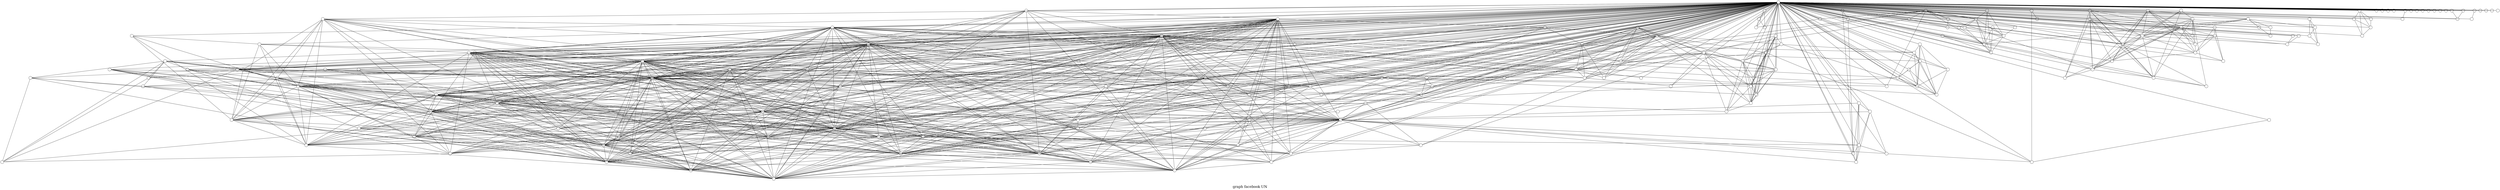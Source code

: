 /*****
graph facebook UN
*****/

graph G {
  graph [splines=false overlap=false]
  node  [shape=ellipse, width=0.3, height=0.3, label=""]
  0 ;
  1 ;
  2 ;
  3 ;
  4 ;
  5 ;
  6 ;
  7 ;
  8 ;
  9 ;
  10 ;
  11 ;
  12 ;
  13 ;
  14 ;
  15 ;
  16 ;
  17 ;
  18 ;
  19 ;
  20 ;
  21 ;
  22 ;
  23 ;
  24 ;
  25 ;
  26 ;
  27 ;
  28 ;
  29 ;
  30 ;
  31 ;
  32 ;
  33 ;
  34 ;
  35 ;
  36 ;
  37 ;
  38 ;
  39 ;
  40 ;
  41 ;
  42 ;
  43 ;
  44 ;
  45 ;
  46 ;
  47 ;
  48 ;
  49 ;
  50 ;
  51 ;
  52 ;
  53 ;
  54 ;
  55 ;
  56 ;
  57 ;
  58 ;
  59 ;
  60 ;
  61 ;
  62 ;
  63 ;
  64 ;
  65 ;
  66 ;
  67 ;
  68 ;
  69 ;
  70 ;
  71 ;
  72 ;
  73 ;
  74 ;
  75 ;
  76 ;
  77 ;
  78 ;
  79 ;
  80 ;
  81 ;
  82 ;
  83 ;
  84 ;
  85 ;
  86 ;
  87 ;
  88 ;
  89 ;
  90 ;
  91 ;
  92 ;
  93 ;
  94 ;
  95 ;
  96 ;
  97 ;
  98 ;
  99 ;
  100 ;
  101 ;
  102 ;
  103 ;
  104 ;
  105 ;
  106 ;
  107 ;
  108 ;
  109 ;
  110 ;
  111 ;
  112 ;
  113 ;
  114 ;
  115 ;
  116 ;
  117 ;
  118 ;
  119 ;
  120 ;
  121 ;
  122 ;
  123 ;
  124 ;
  125 ;
  126 ;
  127 ;
  128 ;
  129 ;
  130 ;
  131 ;
  132 ;
  133 ;
  134 ;
  135 ;
  136 ;
  137 ;
  138 ;
  139 ;
  140 ;
  141 ;
  142 ;
  143 ;
  144 ;
  145 ;
  146 ;
  147 ;
  148 ;
  149 ;
  150 ;
  151 ;
  152 ;
  153 ;
  154 ;
  155 ;
  156 ;
  157 ;
  158 ;
  159 ;
  160 ;
  161 ;
  162 ;
  163 ;
  164 ;
  165 ;
  166 ;
  167 ;
  168 ;
  169 ;
  170 ;
  171 ;
  172 ;
  173 ;
  174 ;
  175 ;
  176 ;
  177 ;
  178 ;
  179 ;
  180 ;
  181 ;
  182 ;
  183 ;
  184 ;
  185 ;
  186 ;
  187 ;
  188 ;
  189 ;
  190 ;
  191 ;
  192 ;
  193 ;
  194 ;
  195 ;
  196 ;
  197 ;
  198 ;
  199 ;
  200 ;
  0 -- 1;
  0 -- 2;
  0 -- 3;
  0 -- 4;
  0 -- 5;
  0 -- 6;
  0 -- 7;
  0 -- 8;
  0 -- 9;
  0 -- 10;
  0 -- 11;
  0 -- 12;
  0 -- 13;
  0 -- 14;
  0 -- 15;
  0 -- 16;
  0 -- 17;
  0 -- 18;
  0 -- 19;
  0 -- 20;
  0 -- 21;
  0 -- 22;
  0 -- 23;
  0 -- 24;
  0 -- 25;
  0 -- 26;
  0 -- 27;
  0 -- 28;
  0 -- 29;
  0 -- 30;
  0 -- 31;
  0 -- 32;
  0 -- 33;
  0 -- 34;
  0 -- 35;
  0 -- 36;
  0 -- 37;
  0 -- 38;
  0 -- 39;
  0 -- 40;
  0 -- 41;
  0 -- 42;
  0 -- 43;
  0 -- 44;
  0 -- 45;
  0 -- 46;
  0 -- 47;
  0 -- 48;
  0 -- 49;
  0 -- 50;
  0 -- 51;
  0 -- 52;
  0 -- 53;
  0 -- 54;
  0 -- 55;
  0 -- 56;
  0 -- 57;
  0 -- 58;
  0 -- 59;
  0 -- 60;
  0 -- 61;
  0 -- 62;
  0 -- 63;
  0 -- 64;
  0 -- 65;
  0 -- 66;
  0 -- 67;
  0 -- 68;
  0 -- 69;
  0 -- 70;
  0 -- 71;
  0 -- 72;
  0 -- 73;
  0 -- 74;
  0 -- 75;
  0 -- 76;
  0 -- 77;
  0 -- 78;
  0 -- 79;
  0 -- 80;
  0 -- 81;
  0 -- 82;
  0 -- 83;
  0 -- 84;
  0 -- 85;
  0 -- 86;
  0 -- 87;
  0 -- 88;
  0 -- 89;
  0 -- 90;
  0 -- 91;
  0 -- 92;
  0 -- 93;
  0 -- 94;
  0 -- 95;
  0 -- 96;
  0 -- 97;
  0 -- 98;
  0 -- 99;
  0 -- 100;
  0 -- 101;
  0 -- 102;
  0 -- 103;
  0 -- 104;
  0 -- 105;
  0 -- 106;
  0 -- 107;
  0 -- 108;
  0 -- 109;
  0 -- 110;
  0 -- 111;
  0 -- 112;
  0 -- 113;
  0 -- 114;
  0 -- 115;
  0 -- 116;
  0 -- 117;
  0 -- 118;
  0 -- 119;
  0 -- 120;
  0 -- 121;
  0 -- 122;
  0 -- 123;
  0 -- 124;
  0 -- 125;
  0 -- 126;
  0 -- 127;
  0 -- 128;
  0 -- 129;
  0 -- 130;
  0 -- 131;
  0 -- 132;
  0 -- 133;
  0 -- 134;
  0 -- 135;
  0 -- 136;
  0 -- 137;
  0 -- 138;
  0 -- 139;
  0 -- 140;
  0 -- 141;
  0 -- 142;
  0 -- 143;
  0 -- 144;
  0 -- 145;
  0 -- 146;
  0 -- 147;
  0 -- 148;
  0 -- 149;
  0 -- 150;
  0 -- 151;
  0 -- 152;
  0 -- 153;
  0 -- 154;
  0 -- 155;
  0 -- 156;
  0 -- 157;
  0 -- 158;
  0 -- 159;
  0 -- 160;
  0 -- 161;
  0 -- 162;
  0 -- 163;
  0 -- 164;
  0 -- 165;
  0 -- 166;
  0 -- 167;
  0 -- 168;
  0 -- 169;
  0 -- 170;
  0 -- 171;
  0 -- 172;
  0 -- 173;
  0 -- 174;
  0 -- 175;
  0 -- 176;
  0 -- 177;
  0 -- 178;
  0 -- 179;
  0 -- 180;
  0 -- 181;
  0 -- 182;
  0 -- 183;
  0 -- 184;
  0 -- 185;
  0 -- 186;
  0 -- 187;
  0 -- 188;
  0 -- 189;
  0 -- 190;
  0 -- 191;
  0 -- 192;
  0 -- 193;
  0 -- 194;
  0 -- 195;
  0 -- 196;
  0 -- 197;
  0 -- 198;
  0 -- 199;
  0 -- 200;
  1 -- 48;
  1 -- 53;
  1 -- 54;
  1 -- 73;
  1 -- 88;
  1 -- 92;
  1 -- 119;
  1 -- 126;
  1 -- 133;
  1 -- 194;
  2 -- 20;
  2 -- 115;
  2 -- 116;
  2 -- 149;
  3 -- 9;
  3 -- 25;
  3 -- 26;
  3 -- 67;
  3 -- 72;
  3 -- 85;
  3 -- 122;
  3 -- 142;
  3 -- 170;
  3 -- 188;
  3 -- 200;
  4 -- 78;
  4 -- 152;
  4 -- 181;
  4 -- 195;
  5 -- 87;
  5 -- 122;
  5 -- 156;
  5 -- 158;
  5 -- 169;
  5 -- 180;
  5 -- 187;
  6 -- 89;
  6 -- 95;
  6 -- 147;
  7 -- 22;
  7 -- 31;
  7 -- 38;
  7 -- 65;
  7 -- 87;
  7 -- 103;
  7 -- 129;
  7 -- 136;
  7 -- 168;
  8 -- 91;
  8 -- 110;
  8 -- 193;
  9 -- 21;
  9 -- 25;
  9 -- 26;
  9 -- 30;
  9 -- 56;
  9 -- 66;
  9 -- 67;
  9 -- 69;
  9 -- 72;
  9 -- 75;
  9 -- 79;
  9 -- 85;
  9 -- 105;
  9 -- 113;
  9 -- 119;
  9 -- 122;
  9 -- 128;
  9 -- 133;
  9 -- 134;
  9 -- 141;
  9 -- 142;
  9 -- 148;
  9 -- 156;
  9 -- 161;
  9 -- 169;
  9 -- 170;
  9 -- 176;
  9 -- 185;
  9 -- 186;
  9 -- 188;
  9 -- 199;
  9 -- 200;
  10 -- 67;
  10 -- 142;
  10 -- 169;
  10 -- 200;
  13 -- 21;
  13 -- 26;
  13 -- 56;
  13 -- 59;
  13 -- 65;
  13 -- 67;
  13 -- 82;
  13 -- 98;
  13 -- 109;
  13 -- 118;
  13 -- 119;
  13 -- 148;
  13 -- 172;
  13 -- 188;
  13 -- 199;
  14 -- 20;
  14 -- 28;
  14 -- 41;
  14 -- 115;
  14 -- 116;
  14 -- 144;
  14 -- 149;
  14 -- 151;
  16 -- 29;
  16 -- 82;
  16 -- 118;
  16 -- 172;
  17 -- 19;
  17 -- 41;
  17 -- 111;
  17 -- 115;
  17 -- 116;
  17 -- 137;
  17 -- 140;
  17 -- 144;
  19 -- 41;
  19 -- 89;
  19 -- 112;
  19 -- 115;
  19 -- 138;
  19 -- 174;
  19 -- 175;
  20 -- 41;
  20 -- 44;
  20 -- 111;
  20 -- 115;
  20 -- 149;
  20 -- 162;
  21 -- 25;
  21 -- 26;
  21 -- 31;
  21 -- 39;
  21 -- 40;
  21 -- 55;
  21 -- 56;
  21 -- 66;
  21 -- 67;
  21 -- 88;
  21 -- 98;
  21 -- 104;
  21 -- 105;
  21 -- 108;
  21 -- 109;
  21 -- 119;
  21 -- 121;
  21 -- 122;
  21 -- 123;
  21 -- 127;
  21 -- 134;
  21 -- 136;
  21 -- 142;
  21 -- 159;
  21 -- 161;
  21 -- 165;
  21 -- 169;
  21 -- 170;
  21 -- 184;
  21 -- 186;
  21 -- 188;
  21 -- 197;
  21 -- 200;
  22 -- 87;
  22 -- 158;
  22 -- 168;
  22 -- 185;
  23 -- 51;
  23 -- 61;
  23 -- 83;
  23 -- 99;
  23 -- 116;
  23 -- 124;
  23 -- 144;
  23 -- 155;
  23 -- 175;
  23 -- 190;
  24 -- 53;
  24 -- 57;
  24 -- 80;
  24 -- 92;
  24 -- 94;
  24 -- 101;
  24 -- 180;
  24 -- 187;
  24 -- 194;
  25 -- 26;
  25 -- 31;
  25 -- 39;
  25 -- 40;
  25 -- 51;
  25 -- 56;
  25 -- 65;
  25 -- 67;
  25 -- 69;
  25 -- 72;
  25 -- 73;
  25 -- 76;
  25 -- 79;
  25 -- 83;
  25 -- 84;
  25 -- 88;
  25 -- 94;
  25 -- 98;
  25 -- 103;
  25 -- 104;
  25 -- 105;
  25 -- 113;
  25 -- 119;
  25 -- 122;
  25 -- 130;
  25 -- 141;
  25 -- 148;
  25 -- 158;
  25 -- 169;
  25 -- 170;
  25 -- 176;
  25 -- 185;
  25 -- 186;
  25 -- 188;
  25 -- 199;
  25 -- 200;
  26 -- 40;
  26 -- 55;
  26 -- 56;
  26 -- 62;
  26 -- 66;
  26 -- 67;
  26 -- 69;
  26 -- 72;
  26 -- 79;
  26 -- 98;
  26 -- 104;
  26 -- 109;
  26 -- 113;
  26 -- 118;
  26 -- 119;
  26 -- 122;
  26 -- 123;
  26 -- 128;
  26 -- 133;
  26 -- 134;
  26 -- 141;
  26 -- 142;
  26 -- 158;
  26 -- 161;
  26 -- 169;
  26 -- 170;
  26 -- 172;
  26 -- 176;
  26 -- 185;
  26 -- 186;
  26 -- 188;
  26 -- 199;
  26 -- 200;
  27 -- 54;
  27 -- 119;
  28 -- 41;
  28 -- 115;
  28 -- 116;
  28 -- 140;
  28 -- 144;
  28 -- 149;
  28 -- 151;
  29 -- 40;
  29 -- 82;
  29 -- 106;
  29 -- 118;
  29 -- 172;
  30 -- 48;
  30 -- 56;
  30 -- 73;
  30 -- 178;
  30 -- 188;
  30 -- 200;
  31 -- 51;
  31 -- 67;
  31 -- 83;
  31 -- 84;
  31 -- 109;
  31 -- 122;
  31 -- 129;
  31 -- 142;
  31 -- 168;
  31 -- 200;
  32 -- 93;
  32 -- 137;
  32 -- 167;
  33 -- 42;
  34 -- 173;
  35 -- 143;
  36 -- 108;
  36 -- 127;
  36 -- 135;
  36 -- 184;
  36 -- 197;
  38 -- 117;
  38 -- 141;
  38 -- 178;
  39 -- 69;
  39 -- 105;
  39 -- 119;
  39 -- 121;
  39 -- 141;
  39 -- 161;
  39 -- 165;
  39 -- 200;
  40 -- 56;
  40 -- 67;
  40 -- 72;
  40 -- 77;
  40 -- 113;
  40 -- 132;
  40 -- 133;
  40 -- 141;
  40 -- 142;
  40 -- 158;
  40 -- 169;
  40 -- 172;
  40 -- 199;
  40 -- 200;
  41 -- 44;
  41 -- 93;
  41 -- 111;
  41 -- 115;
  41 -- 116;
  41 -- 137;
  41 -- 140;
  41 -- 144;
  41 -- 151;
  44 -- 111;
  45 -- 67;
  45 -- 104;
  45 -- 122;
  45 -- 132;
  45 -- 142;
  45 -- 186;
  45 -- 200;
  46 -- 143;
  46 -- 175;
  46 -- 177;
  48 -- 53;
  48 -- 54;
  48 -- 57;
  48 -- 73;
  48 -- 80;
  48 -- 88;
  48 -- 119;
  48 -- 126;
  48 -- 130;
  48 -- 180;
  48 -- 199;
  49 -- 192;
  50 -- 109;
  50 -- 113;
  50 -- 119;
  50 -- 146;
  50 -- 148;
  51 -- 83;
  51 -- 84;
  52 -- 192;
  53 -- 54;
  53 -- 88;
  53 -- 92;
  53 -- 94;
  53 -- 101;
  53 -- 130;
  53 -- 146;
  53 -- 180;
  53 -- 191;
  53 -- 194;
  53 -- 196;
  54 -- 119;
  55 -- 56;
  55 -- 67;
  55 -- 104;
  55 -- 122;
  55 -- 123;
  55 -- 170;
  55 -- 185;
  55 -- 186;
  55 -- 200;
  56 -- 59;
  56 -- 60;
  56 -- 62;
  56 -- 63;
  56 -- 66;
  56 -- 67;
  56 -- 72;
  56 -- 75;
  56 -- 82;
  56 -- 88;
  56 -- 98;
  56 -- 103;
  56 -- 104;
  56 -- 109;
  56 -- 113;
  56 -- 118;
  56 -- 119;
  56 -- 122;
  56 -- 128;
  56 -- 132;
  56 -- 134;
  56 -- 136;
  56 -- 141;
  56 -- 142;
  56 -- 161;
  56 -- 169;
  56 -- 170;
  56 -- 172;
  56 -- 185;
  56 -- 186;
  56 -- 188;
  56 -- 199;
  56 -- 200;
  57 -- 80;
  57 -- 92;
  57 -- 108;
  57 -- 184;
  58 -- 107;
  58 -- 171;
  59 -- 82;
  59 -- 98;
  59 -- 118;
  59 -- 172;
  59 -- 186;
  60 -- 158;
  61 -- 193;
  62 -- 67;
  62 -- 96;
  62 -- 98;
  62 -- 122;
  62 -- 130;
  62 -- 133;
  62 -- 141;
  62 -- 142;
  62 -- 161;
  62 -- 170;
  62 -- 186;
  62 -- 199;
  62 -- 200;
  64 -- 100;
  64 -- 119;
  64 -- 150;
  64 -- 171;
  64 -- 189;
  65 -- 82;
  65 -- 118;
  66 -- 67;
  66 -- 113;
  66 -- 122;
  66 -- 134;
  66 -- 142;
  67 -- 69;
  67 -- 72;
  67 -- 75;
  67 -- 79;
  67 -- 82;
  67 -- 98;
  67 -- 104;
  67 -- 109;
  67 -- 113;
  67 -- 118;
  67 -- 119;
  67 -- 122;
  67 -- 123;
  67 -- 128;
  67 -- 134;
  67 -- 136;
  67 -- 141;
  67 -- 142;
  67 -- 156;
  67 -- 158;
  67 -- 161;
  67 -- 169;
  67 -- 170;
  67 -- 185;
  67 -- 186;
  67 -- 188;
  67 -- 196;
  67 -- 199;
  67 -- 200;
  68 -- 99;
  68 -- 143;
  68 -- 175;
  68 -- 177;
  69 -- 105;
  69 -- 121;
  72 -- 113;
  72 -- 132;
  72 -- 141;
  72 -- 165;
  72 -- 172;
  72 -- 199;
  72 -- 200;
  73 -- 88;
  73 -- 126;
  73 -- 130;
  75 -- 85;
  75 -- 170;
  75 -- 188;
  75 -- 200;
  77 -- 117;
  78 -- 181;
  78 -- 195;
  79 -- 119;
  79 -- 185;
  79 -- 188;
  79 -- 200;
  80 -- 88;
  80 -- 92;
  80 -- 94;
  80 -- 101;
  80 -- 173;
  80 -- 180;
  80 -- 187;
  80 -- 194;
  82 -- 84;
  82 -- 98;
  82 -- 118;
  82 -- 119;
  82 -- 121;
  82 -- 123;
  82 -- 148;
  82 -- 158;
  82 -- 169;
  82 -- 170;
  82 -- 172;
  82 -- 199;
  83 -- 84;
  85 -- 156;
  85 -- 170;
  85 -- 176;
  85 -- 188;
  86 -- 175;
  86 -- 177;
  87 -- 136;
  87 -- 161;
  88 -- 106;
  88 -- 126;
  88 -- 130;
  88 -- 164;
  88 -- 178;
  88 -- 186;
  89 -- 95;
  89 -- 147;
  90 -- 179;
  91 -- 110;
  91 -- 193;
  92 -- 94;
  92 -- 101;
  92 -- 180;
  92 -- 187;
  92 -- 194;
  92 -- 196;
  93 -- 111;
  93 -- 137;
  93 -- 167;
  94 -- 101;
  94 -- 180;
  94 -- 187;
  94 -- 194;
  95 -- 147;
  96 -- 133;
  96 -- 190;
  97 -- 182;
  98 -- 103;
  98 -- 104;
  98 -- 109;
  98 -- 113;
  98 -- 118;
  98 -- 119;
  98 -- 122;
  98 -- 123;
  98 -- 128;
  98 -- 141;
  98 -- 148;
  98 -- 170;
  98 -- 172;
  98 -- 186;
  98 -- 199;
  98 -- 200;
  99 -- 102;
  99 -- 131;
  99 -- 143;
  99 -- 175;
  99 -- 177;
  100 -- 119;
  100 -- 150;
  100 -- 163;
  100 -- 189;
  101 -- 180;
  101 -- 187;
  101 -- 194;
  102 -- 175;
  103 -- 136;
  103 -- 169;
  103 -- 172;
  103 -- 185;
  103 -- 200;
  104 -- 109;
  104 -- 113;
  104 -- 122;
  104 -- 123;
  104 -- 128;
  104 -- 142;
  104 -- 169;
  104 -- 186;
  104 -- 188;
  104 -- 200;
  105 -- 119;
  105 -- 148;
  106 -- 169;
  107 -- 171;
  108 -- 127;
  108 -- 159;
  108 -- 184;
  108 -- 197;
  109 -- 118;
  109 -- 119;
  109 -- 122;
  109 -- 142;
  109 -- 148;
  109 -- 158;
  109 -- 169;
  109 -- 186;
  109 -- 200;
  111 -- 137;
  112 -- 174;
  113 -- 119;
  113 -- 121;
  113 -- 122;
  113 -- 132;
  113 -- 134;
  113 -- 142;
  113 -- 148;
  113 -- 158;
  113 -- 165;
  113 -- 169;
  113 -- 172;
  113 -- 186;
  113 -- 188;
  113 -- 199;
  113 -- 200;
  115 -- 116;
  115 -- 137;
  115 -- 140;
  115 -- 144;
  115 -- 149;
  115 -- 192;
  116 -- 140;
  116 -- 144;
  116 -- 149;
  116 -- 162;
  118 -- 134;
  118 -- 161;
  118 -- 172;
  118 -- 199;
  118 -- 200;
  119 -- 122;
  119 -- 125;
  119 -- 128;
  119 -- 132;
  119 -- 146;
  119 -- 148;
  119 -- 150;
  119 -- 163;
  119 -- 170;
  119 -- 171;
  119 -- 176;
  119 -- 185;
  119 -- 188;
  119 -- 189;
  119 -- 199;
  119 -- 200;
  120 -- 136;
  121 -- 165;
  121 -- 169;
  122 -- 123;
  122 -- 128;
  122 -- 136;
  122 -- 141;
  122 -- 142;
  122 -- 156;
  122 -- 161;
  122 -- 169;
  122 -- 170;
  122 -- 176;
  122 -- 186;
  122 -- 188;
  122 -- 200;
  123 -- 142;
  123 -- 186;
  123 -- 200;
  124 -- 157;
  124 -- 170;
  125 -- 136;
  125 -- 169;
  127 -- 135;
  127 -- 139;
  127 -- 159;
  127 -- 184;
  127 -- 197;
  128 -- 150;
  128 -- 169;
  128 -- 170;
  128 -- 172;
  128 -- 176;
  128 -- 186;
  128 -- 199;
  129 -- 168;
  130 -- 191;
  131 -- 143;
  131 -- 177;
  132 -- 134;
  132 -- 158;
  133 -- 141;
  133 -- 183;
  133 -- 188;
  134 -- 142;
  134 -- 199;
  135 -- 184;
  135 -- 197;
  136 -- 146;
  136 -- 156;
  136 -- 169;
  137 -- 140;
  137 -- 167;
  139 -- 159;
  139 -- 184;
  139 -- 197;
  140 -- 144;
  141 -- 172;
  141 -- 199;
  142 -- 158;
  142 -- 161;
  142 -- 169;
  142 -- 170;
  142 -- 186;
  142 -- 188;
  142 -- 200;
  143 -- 175;
  143 -- 177;
  144 -- 149;
  144 -- 151;
  145 -- 179;
  146 -- 148;
  148 -- 176;
  148 -- 185;
  149 -- 162;
  150 -- 163;
  150 -- 171;
  150 -- 189;
  152 -- 181;
  155 -- 157;
  156 -- 188;
  158 -- 168;
  159 -- 172;
  159 -- 184;
  159 -- 197;
  161 -- 199;
  163 -- 173;
  165 -- 169;
  165 -- 188;
  165 -- 200;
  166 -- 173;
  166 -- 198;
  169 -- 185;
  170 -- 176;
  170 -- 185;
  170 -- 186;
  170 -- 188;
  170 -- 200;
  171 -- 189;
  172 -- 199;
  175 -- 177;
  176 -- 188;
  178 -- 186;
  180 -- 187;
  180 -- 194;
  180 -- 196;
  181 -- 195;
  184 -- 197;
  185 -- 188;
  185 -- 200;
  186 -- 188;
  186 -- 199;
  186 -- 200;
  187 -- 194;
  188 -- 200;
  194 -- 196;
  199 -- 200;
  label = "\ngraph facebook UN\n";  fontsize=24;
}
